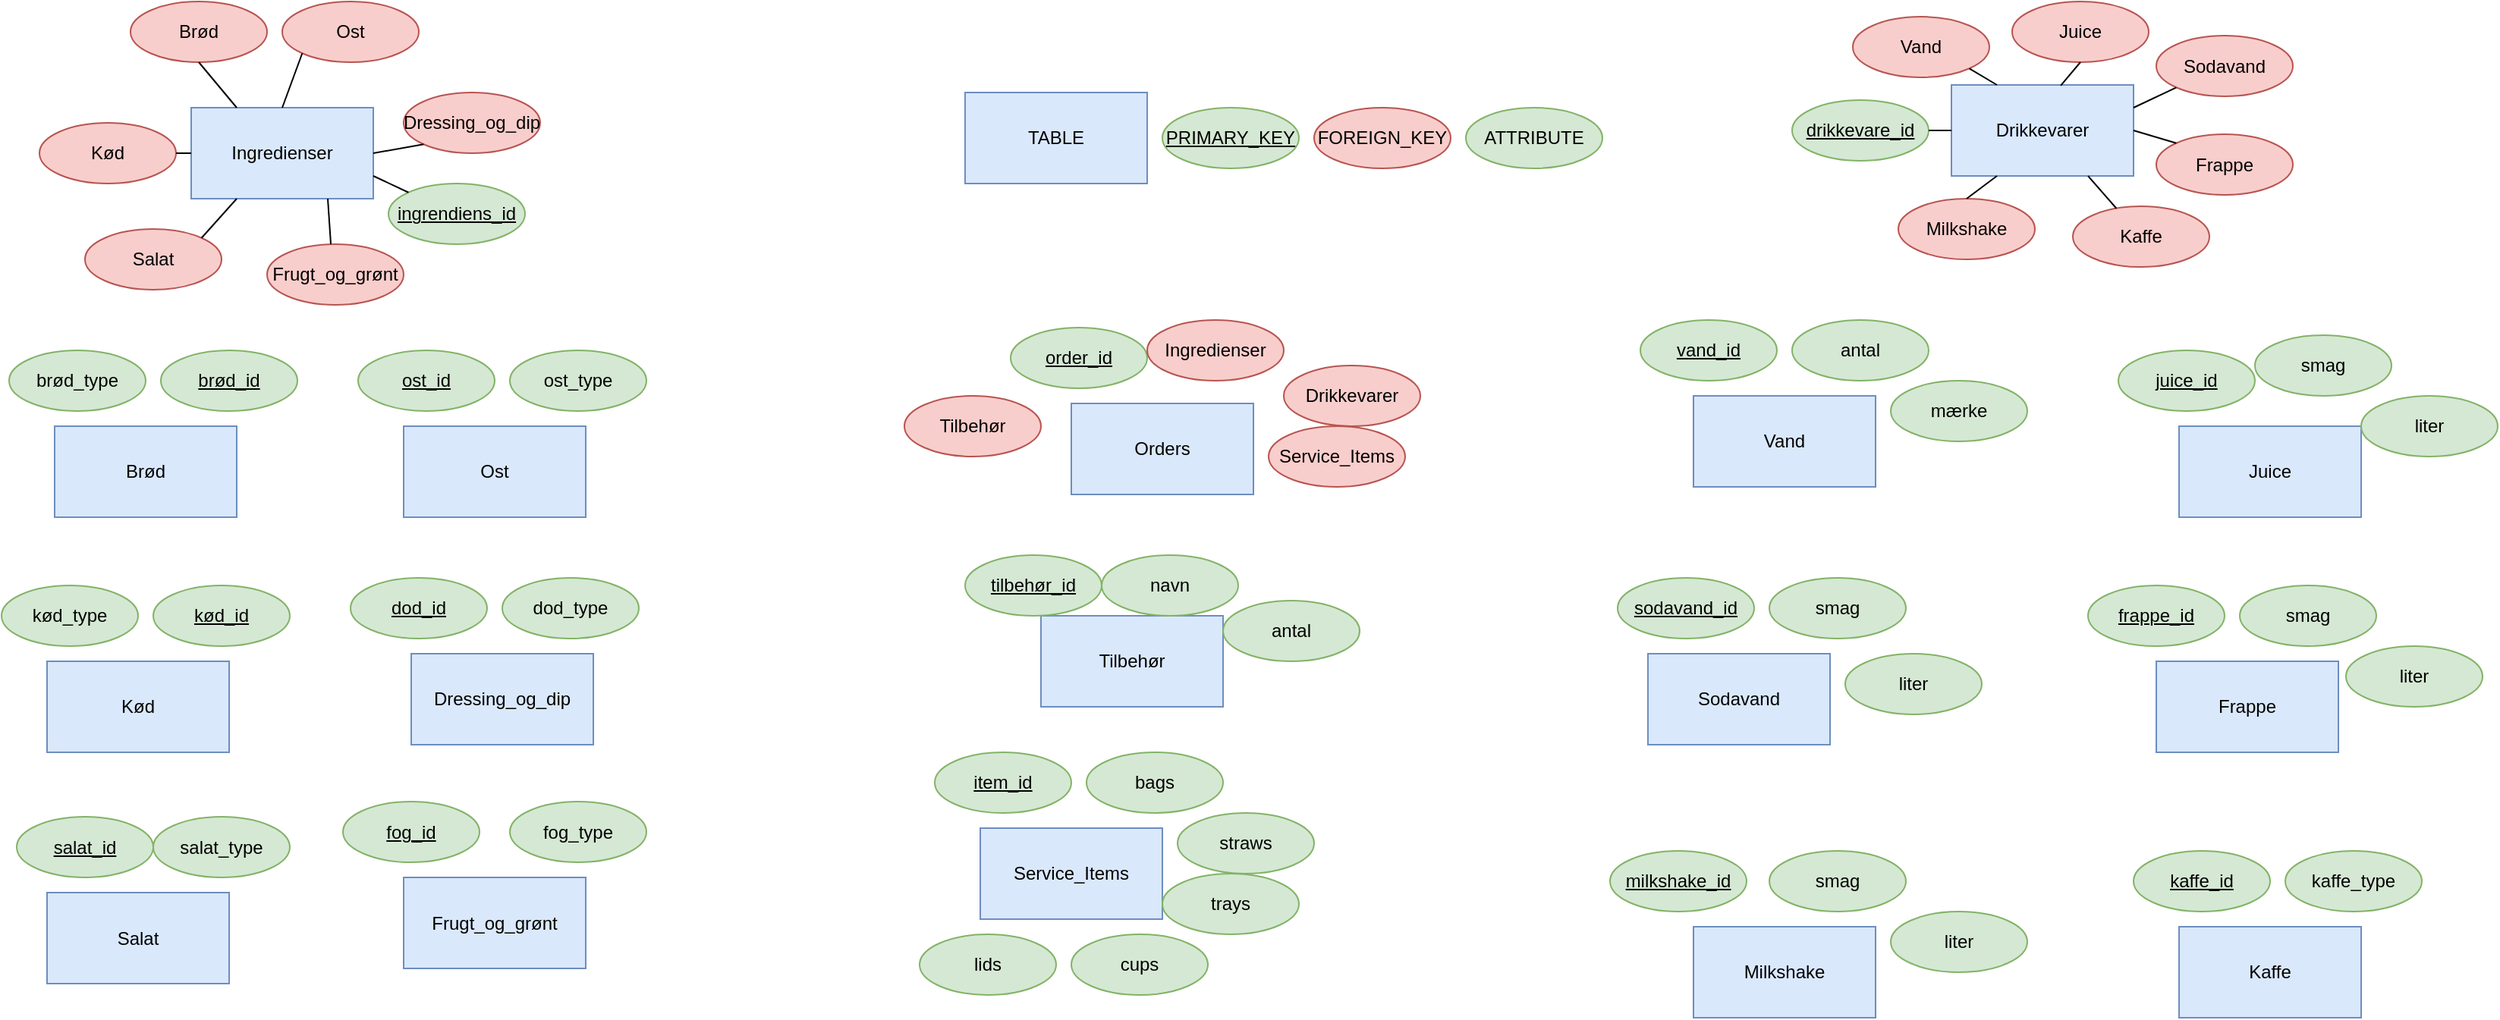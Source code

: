 <mxfile version="21.6.8" type="device">
  <diagram id="R2lEEEUBdFMjLlhIrx00" name="Page-1">
    <mxGraphModel dx="2537" dy="2029" grid="1" gridSize="10" guides="1" tooltips="1" connect="1" arrows="1" fold="1" page="1" pageScale="1" pageWidth="850" pageHeight="1100" math="0" shadow="0" extFonts="Permanent Marker^https://fonts.googleapis.com/css?family=Permanent+Marker">
      <root>
        <mxCell id="0" />
        <mxCell id="1" parent="0" />
        <mxCell id="GVv9ok4yRNijuJ_Tkm2T-1" value="Ingredienser" style="rounded=0;whiteSpace=wrap;html=1;fillColor=#dae8fc;strokeColor=#6c8ebf;" vertex="1" parent="1">
          <mxGeometry x="-260" y="-730" width="120" height="60" as="geometry" />
        </mxCell>
        <mxCell id="GVv9ok4yRNijuJ_Tkm2T-2" value="Drikkevarer" style="rounded=0;whiteSpace=wrap;html=1;fillColor=#dae8fc;strokeColor=#6c8ebf;" vertex="1" parent="1">
          <mxGeometry x="900" y="-745" width="120" height="60" as="geometry" />
        </mxCell>
        <mxCell id="GVv9ok4yRNijuJ_Tkm2T-4" value="&lt;u&gt;ingrendiens_id&lt;/u&gt;" style="ellipse;whiteSpace=wrap;html=1;fillColor=#d5e8d4;strokeColor=#82b366;" vertex="1" parent="1">
          <mxGeometry x="-130" y="-680" width="90" height="40" as="geometry" />
        </mxCell>
        <mxCell id="GVv9ok4yRNijuJ_Tkm2T-5" value="Salat" style="rounded=0;whiteSpace=wrap;html=1;fillColor=#dae8fc;strokeColor=#6c8ebf;" vertex="1" parent="1">
          <mxGeometry x="-355" y="-212.5" width="120" height="60" as="geometry" />
        </mxCell>
        <mxCell id="GVv9ok4yRNijuJ_Tkm2T-7" value="Salat" style="ellipse;whiteSpace=wrap;html=1;fillColor=#f8cecc;strokeColor=#b85450;" vertex="1" parent="1">
          <mxGeometry x="-330" y="-650" width="90" height="40" as="geometry" />
        </mxCell>
        <mxCell id="GVv9ok4yRNijuJ_Tkm2T-8" value="Frugt_og_grønt" style="ellipse;whiteSpace=wrap;html=1;fillColor=#f8cecc;strokeColor=#b85450;" vertex="1" parent="1">
          <mxGeometry x="-210" y="-640" width="90" height="40" as="geometry" />
        </mxCell>
        <mxCell id="GVv9ok4yRNijuJ_Tkm2T-9" value="Kød" style="ellipse;whiteSpace=wrap;html=1;fillColor=#f8cecc;strokeColor=#b85450;" vertex="1" parent="1">
          <mxGeometry x="-360" y="-720" width="90" height="40" as="geometry" />
        </mxCell>
        <mxCell id="GVv9ok4yRNijuJ_Tkm2T-10" value="Brød" style="ellipse;whiteSpace=wrap;html=1;fillColor=#f8cecc;strokeColor=#b85450;" vertex="1" parent="1">
          <mxGeometry x="-300" y="-800" width="90" height="40" as="geometry" />
        </mxCell>
        <mxCell id="GVv9ok4yRNijuJ_Tkm2T-12" value="Frugt_og_grønt" style="rounded=0;whiteSpace=wrap;html=1;fillColor=#dae8fc;strokeColor=#6c8ebf;" vertex="1" parent="1">
          <mxGeometry x="-120" y="-222.5" width="120" height="60" as="geometry" />
        </mxCell>
        <mxCell id="GVv9ok4yRNijuJ_Tkm2T-13" value="Kød" style="rounded=0;whiteSpace=wrap;html=1;fillColor=#dae8fc;strokeColor=#6c8ebf;" vertex="1" parent="1">
          <mxGeometry x="-355" y="-365" width="120" height="60" as="geometry" />
        </mxCell>
        <mxCell id="GVv9ok4yRNijuJ_Tkm2T-14" value="Brød" style="rounded=0;whiteSpace=wrap;html=1;fillColor=#dae8fc;strokeColor=#6c8ebf;" vertex="1" parent="1">
          <mxGeometry x="-350" y="-520" width="120" height="60" as="geometry" />
        </mxCell>
        <mxCell id="GVv9ok4yRNijuJ_Tkm2T-15" value="&lt;u&gt;brød_id&lt;/u&gt;" style="ellipse;whiteSpace=wrap;html=1;fillColor=#d5e8d4;strokeColor=#82b366;" vertex="1" parent="1">
          <mxGeometry x="-280" y="-570" width="90" height="40" as="geometry" />
        </mxCell>
        <mxCell id="GVv9ok4yRNijuJ_Tkm2T-16" value="brød_type" style="ellipse;whiteSpace=wrap;html=1;fillColor=#d5e8d4;strokeColor=#82b366;" vertex="1" parent="1">
          <mxGeometry x="-380" y="-570" width="90" height="40" as="geometry" />
        </mxCell>
        <mxCell id="GVv9ok4yRNijuJ_Tkm2T-17" value="&lt;u&gt;kød_id&lt;/u&gt;" style="ellipse;whiteSpace=wrap;html=1;fillColor=#d5e8d4;strokeColor=#82b366;" vertex="1" parent="1">
          <mxGeometry x="-285" y="-415" width="90" height="40" as="geometry" />
        </mxCell>
        <mxCell id="GVv9ok4yRNijuJ_Tkm2T-19" value="kød_type" style="ellipse;whiteSpace=wrap;html=1;fillColor=#d5e8d4;strokeColor=#82b366;" vertex="1" parent="1">
          <mxGeometry x="-385" y="-415" width="90" height="40" as="geometry" />
        </mxCell>
        <mxCell id="GVv9ok4yRNijuJ_Tkm2T-20" value="fog_type" style="ellipse;whiteSpace=wrap;html=1;fillColor=#d5e8d4;strokeColor=#82b366;" vertex="1" parent="1">
          <mxGeometry x="-50" y="-272.5" width="90" height="40" as="geometry" />
        </mxCell>
        <mxCell id="GVv9ok4yRNijuJ_Tkm2T-21" value="&lt;u&gt;fog_id&lt;/u&gt;" style="ellipse;whiteSpace=wrap;html=1;fillColor=#d5e8d4;strokeColor=#82b366;" vertex="1" parent="1">
          <mxGeometry x="-160" y="-272.5" width="90" height="40" as="geometry" />
        </mxCell>
        <mxCell id="GVv9ok4yRNijuJ_Tkm2T-22" value="&lt;u&gt;salat_id&lt;/u&gt;" style="ellipse;whiteSpace=wrap;html=1;fillColor=#d5e8d4;strokeColor=#82b366;" vertex="1" parent="1">
          <mxGeometry x="-375" y="-262.5" width="90" height="40" as="geometry" />
        </mxCell>
        <mxCell id="GVv9ok4yRNijuJ_Tkm2T-23" value="salat_type" style="ellipse;whiteSpace=wrap;html=1;fillColor=#d5e8d4;strokeColor=#82b366;" vertex="1" parent="1">
          <mxGeometry x="-285" y="-262.5" width="90" height="40" as="geometry" />
        </mxCell>
        <mxCell id="GVv9ok4yRNijuJ_Tkm2T-24" value="Ost" style="ellipse;whiteSpace=wrap;html=1;fillColor=#f8cecc;strokeColor=#b85450;" vertex="1" parent="1">
          <mxGeometry x="-200" y="-800" width="90" height="40" as="geometry" />
        </mxCell>
        <mxCell id="GVv9ok4yRNijuJ_Tkm2T-25" value="Ost" style="rounded=0;whiteSpace=wrap;html=1;fillColor=#dae8fc;strokeColor=#6c8ebf;" vertex="1" parent="1">
          <mxGeometry x="-120" y="-520" width="120" height="60" as="geometry" />
        </mxCell>
        <mxCell id="GVv9ok4yRNijuJ_Tkm2T-26" value="&lt;u&gt;ost_id&lt;/u&gt;" style="ellipse;whiteSpace=wrap;html=1;fillColor=#d5e8d4;strokeColor=#82b366;" vertex="1" parent="1">
          <mxGeometry x="-150" y="-570" width="90" height="40" as="geometry" />
        </mxCell>
        <mxCell id="GVv9ok4yRNijuJ_Tkm2T-27" value="ost_type" style="ellipse;whiteSpace=wrap;html=1;fillColor=#d5e8d4;strokeColor=#82b366;" vertex="1" parent="1">
          <mxGeometry x="-50" y="-570" width="90" height="40" as="geometry" />
        </mxCell>
        <mxCell id="GVv9ok4yRNijuJ_Tkm2T-28" value="Dressing_og_dip" style="ellipse;whiteSpace=wrap;html=1;fillColor=#f8cecc;strokeColor=#b85450;" vertex="1" parent="1">
          <mxGeometry x="-120" y="-740" width="90" height="40" as="geometry" />
        </mxCell>
        <mxCell id="GVv9ok4yRNijuJ_Tkm2T-30" value="Dressing_og_dip" style="rounded=0;whiteSpace=wrap;html=1;fillColor=#dae8fc;strokeColor=#6c8ebf;" vertex="1" parent="1">
          <mxGeometry x="-115" y="-370" width="120" height="60" as="geometry" />
        </mxCell>
        <mxCell id="GVv9ok4yRNijuJ_Tkm2T-31" value="&lt;u&gt;dod_id&lt;/u&gt;" style="ellipse;whiteSpace=wrap;html=1;fillColor=#d5e8d4;strokeColor=#82b366;" vertex="1" parent="1">
          <mxGeometry x="-155" y="-420" width="90" height="40" as="geometry" />
        </mxCell>
        <mxCell id="GVv9ok4yRNijuJ_Tkm2T-32" value="dod_type" style="ellipse;whiteSpace=wrap;html=1;fillColor=#d5e8d4;strokeColor=#82b366;" vertex="1" parent="1">
          <mxGeometry x="-55" y="-420" width="90" height="40" as="geometry" />
        </mxCell>
        <mxCell id="GVv9ok4yRNijuJ_Tkm2T-33" value="&lt;u&gt;drikkevare_id&lt;/u&gt;" style="ellipse;whiteSpace=wrap;html=1;fillColor=#d5e8d4;strokeColor=#82b366;" vertex="1" parent="1">
          <mxGeometry x="795" y="-735" width="90" height="40" as="geometry" />
        </mxCell>
        <mxCell id="GVv9ok4yRNijuJ_Tkm2T-34" value="Vand" style="ellipse;whiteSpace=wrap;html=1;fillColor=#f8cecc;strokeColor=#b85450;" vertex="1" parent="1">
          <mxGeometry x="835" y="-790" width="90" height="40" as="geometry" />
        </mxCell>
        <mxCell id="GVv9ok4yRNijuJ_Tkm2T-35" value="Juice" style="ellipse;whiteSpace=wrap;html=1;fillColor=#f8cecc;strokeColor=#b85450;" vertex="1" parent="1">
          <mxGeometry x="940" y="-800" width="90" height="40" as="geometry" />
        </mxCell>
        <mxCell id="GVv9ok4yRNijuJ_Tkm2T-36" value="Sodavand" style="ellipse;whiteSpace=wrap;html=1;fillColor=#f8cecc;strokeColor=#b85450;" vertex="1" parent="1">
          <mxGeometry x="1035" y="-777.5" width="90" height="40" as="geometry" />
        </mxCell>
        <mxCell id="GVv9ok4yRNijuJ_Tkm2T-37" value="Milkshake" style="ellipse;whiteSpace=wrap;html=1;fillColor=#f8cecc;strokeColor=#b85450;" vertex="1" parent="1">
          <mxGeometry x="865" y="-670" width="90" height="40" as="geometry" />
        </mxCell>
        <mxCell id="GVv9ok4yRNijuJ_Tkm2T-38" value="Kaffe" style="ellipse;whiteSpace=wrap;html=1;fillColor=#f8cecc;strokeColor=#b85450;" vertex="1" parent="1">
          <mxGeometry x="980" y="-665" width="90" height="40" as="geometry" />
        </mxCell>
        <mxCell id="GVv9ok4yRNijuJ_Tkm2T-39" value="Vand" style="rounded=0;whiteSpace=wrap;html=1;fillColor=#dae8fc;strokeColor=#6c8ebf;" vertex="1" parent="1">
          <mxGeometry x="730" y="-540" width="120" height="60" as="geometry" />
        </mxCell>
        <mxCell id="GVv9ok4yRNijuJ_Tkm2T-40" value="Sodavand" style="rounded=0;whiteSpace=wrap;html=1;fillColor=#dae8fc;strokeColor=#6c8ebf;" vertex="1" parent="1">
          <mxGeometry x="700" y="-370" width="120" height="60" as="geometry" />
        </mxCell>
        <mxCell id="GVv9ok4yRNijuJ_Tkm2T-41" value="Milkshake" style="rounded=0;whiteSpace=wrap;html=1;fillColor=#dae8fc;strokeColor=#6c8ebf;" vertex="1" parent="1">
          <mxGeometry x="730" y="-190" width="120" height="60" as="geometry" />
        </mxCell>
        <mxCell id="GVv9ok4yRNijuJ_Tkm2T-42" value="Kaffe" style="rounded=0;whiteSpace=wrap;html=1;fillColor=#dae8fc;strokeColor=#6c8ebf;" vertex="1" parent="1">
          <mxGeometry x="1050" y="-190" width="120" height="60" as="geometry" />
        </mxCell>
        <mxCell id="GVv9ok4yRNijuJ_Tkm2T-43" value="Juice" style="rounded=0;whiteSpace=wrap;html=1;fillColor=#dae8fc;strokeColor=#6c8ebf;" vertex="1" parent="1">
          <mxGeometry x="1050" y="-520" width="120" height="60" as="geometry" />
        </mxCell>
        <mxCell id="GVv9ok4yRNijuJ_Tkm2T-44" value="&lt;u&gt;milkshake_id&lt;/u&gt;" style="ellipse;whiteSpace=wrap;html=1;fillColor=#d5e8d4;strokeColor=#82b366;" vertex="1" parent="1">
          <mxGeometry x="675" y="-240" width="90" height="40" as="geometry" />
        </mxCell>
        <mxCell id="GVv9ok4yRNijuJ_Tkm2T-46" value="smag" style="ellipse;whiteSpace=wrap;html=1;fillColor=#d5e8d4;strokeColor=#82b366;" vertex="1" parent="1">
          <mxGeometry x="780" y="-240" width="90" height="40" as="geometry" />
        </mxCell>
        <mxCell id="GVv9ok4yRNijuJ_Tkm2T-47" value="&lt;u&gt;sodavand_id&lt;/u&gt;" style="ellipse;whiteSpace=wrap;html=1;fillColor=#d5e8d4;strokeColor=#82b366;" vertex="1" parent="1">
          <mxGeometry x="680" y="-420" width="90" height="40" as="geometry" />
        </mxCell>
        <mxCell id="GVv9ok4yRNijuJ_Tkm2T-48" value="smag" style="ellipse;whiteSpace=wrap;html=1;fillColor=#d5e8d4;strokeColor=#82b366;" vertex="1" parent="1">
          <mxGeometry x="780" y="-420" width="90" height="40" as="geometry" />
        </mxCell>
        <mxCell id="GVv9ok4yRNijuJ_Tkm2T-49" value="Frappe" style="ellipse;whiteSpace=wrap;html=1;fillColor=#f8cecc;strokeColor=#b85450;" vertex="1" parent="1">
          <mxGeometry x="1035" y="-712.5" width="90" height="40" as="geometry" />
        </mxCell>
        <mxCell id="GVv9ok4yRNijuJ_Tkm2T-50" value="Frappe" style="rounded=0;whiteSpace=wrap;html=1;fillColor=#dae8fc;strokeColor=#6c8ebf;" vertex="1" parent="1">
          <mxGeometry x="1035" y="-365" width="120" height="60" as="geometry" />
        </mxCell>
        <mxCell id="GVv9ok4yRNijuJ_Tkm2T-51" value="&lt;u&gt;frappe_id&lt;/u&gt;" style="ellipse;whiteSpace=wrap;html=1;fillColor=#d5e8d4;strokeColor=#82b366;" vertex="1" parent="1">
          <mxGeometry x="990" y="-415" width="90" height="40" as="geometry" />
        </mxCell>
        <mxCell id="GVv9ok4yRNijuJ_Tkm2T-52" value="smag" style="ellipse;whiteSpace=wrap;html=1;fillColor=#d5e8d4;strokeColor=#82b366;" vertex="1" parent="1">
          <mxGeometry x="1090" y="-415" width="90" height="40" as="geometry" />
        </mxCell>
        <mxCell id="GVv9ok4yRNijuJ_Tkm2T-53" value="liter" style="ellipse;whiteSpace=wrap;html=1;fillColor=#d5e8d4;strokeColor=#82b366;" vertex="1" parent="1">
          <mxGeometry x="860" y="-200" width="90" height="40" as="geometry" />
        </mxCell>
        <mxCell id="GVv9ok4yRNijuJ_Tkm2T-54" value="liter" style="ellipse;whiteSpace=wrap;html=1;fillColor=#d5e8d4;strokeColor=#82b366;" vertex="1" parent="1">
          <mxGeometry x="830" y="-370" width="90" height="40" as="geometry" />
        </mxCell>
        <mxCell id="GVv9ok4yRNijuJ_Tkm2T-55" value="liter" style="ellipse;whiteSpace=wrap;html=1;fillColor=#d5e8d4;strokeColor=#82b366;" vertex="1" parent="1">
          <mxGeometry x="1160" y="-375" width="90" height="40" as="geometry" />
        </mxCell>
        <mxCell id="GVv9ok4yRNijuJ_Tkm2T-56" value="&lt;u&gt;vand_id&lt;/u&gt;" style="ellipse;whiteSpace=wrap;html=1;fillColor=#d5e8d4;strokeColor=#82b366;" vertex="1" parent="1">
          <mxGeometry x="695" y="-590" width="90" height="40" as="geometry" />
        </mxCell>
        <mxCell id="GVv9ok4yRNijuJ_Tkm2T-57" value="antal" style="ellipse;whiteSpace=wrap;html=1;fillColor=#d5e8d4;strokeColor=#82b366;" vertex="1" parent="1">
          <mxGeometry x="795" y="-590" width="90" height="40" as="geometry" />
        </mxCell>
        <mxCell id="GVv9ok4yRNijuJ_Tkm2T-58" value="&lt;u&gt;juice_id&lt;/u&gt;" style="ellipse;whiteSpace=wrap;html=1;fillColor=#d5e8d4;strokeColor=#82b366;" vertex="1" parent="1">
          <mxGeometry x="1010" y="-570" width="90" height="40" as="geometry" />
        </mxCell>
        <mxCell id="GVv9ok4yRNijuJ_Tkm2T-59" value="smag" style="ellipse;whiteSpace=wrap;html=1;fillColor=#d5e8d4;strokeColor=#82b366;" vertex="1" parent="1">
          <mxGeometry x="1100" y="-580" width="90" height="40" as="geometry" />
        </mxCell>
        <mxCell id="GVv9ok4yRNijuJ_Tkm2T-60" value="liter" style="ellipse;whiteSpace=wrap;html=1;fillColor=#d5e8d4;strokeColor=#82b366;" vertex="1" parent="1">
          <mxGeometry x="1170" y="-540" width="90" height="40" as="geometry" />
        </mxCell>
        <mxCell id="GVv9ok4yRNijuJ_Tkm2T-61" value="&lt;u&gt;kaffe_id&lt;/u&gt;" style="ellipse;whiteSpace=wrap;html=1;fillColor=#d5e8d4;strokeColor=#82b366;" vertex="1" parent="1">
          <mxGeometry x="1020" y="-240" width="90" height="40" as="geometry" />
        </mxCell>
        <mxCell id="GVv9ok4yRNijuJ_Tkm2T-62" value="kaffe_type" style="ellipse;whiteSpace=wrap;html=1;fillColor=#d5e8d4;strokeColor=#82b366;" vertex="1" parent="1">
          <mxGeometry x="1120" y="-240" width="90" height="40" as="geometry" />
        </mxCell>
        <mxCell id="GVv9ok4yRNijuJ_Tkm2T-63" value="Service_Items" style="rounded=0;whiteSpace=wrap;html=1;fillColor=#dae8fc;strokeColor=#6c8ebf;" vertex="1" parent="1">
          <mxGeometry x="260" y="-255" width="120" height="60" as="geometry" />
        </mxCell>
        <mxCell id="GVv9ok4yRNijuJ_Tkm2T-64" value="&lt;u&gt;item_id&lt;/u&gt;" style="ellipse;whiteSpace=wrap;html=1;fillColor=#d5e8d4;strokeColor=#82b366;" vertex="1" parent="1">
          <mxGeometry x="230" y="-305" width="90" height="40" as="geometry" />
        </mxCell>
        <mxCell id="GVv9ok4yRNijuJ_Tkm2T-65" value="bags" style="ellipse;whiteSpace=wrap;html=1;fillColor=#d5e8d4;strokeColor=#82b366;" vertex="1" parent="1">
          <mxGeometry x="330" y="-305" width="90" height="40" as="geometry" />
        </mxCell>
        <mxCell id="GVv9ok4yRNijuJ_Tkm2T-66" value="straws" style="ellipse;whiteSpace=wrap;html=1;fillColor=#d5e8d4;strokeColor=#82b366;" vertex="1" parent="1">
          <mxGeometry x="390" y="-265" width="90" height="40" as="geometry" />
        </mxCell>
        <mxCell id="GVv9ok4yRNijuJ_Tkm2T-67" value="cups" style="ellipse;whiteSpace=wrap;html=1;fillColor=#d5e8d4;strokeColor=#82b366;" vertex="1" parent="1">
          <mxGeometry x="320" y="-185" width="90" height="40" as="geometry" />
        </mxCell>
        <mxCell id="GVv9ok4yRNijuJ_Tkm2T-68" value="lids" style="ellipse;whiteSpace=wrap;html=1;fillColor=#d5e8d4;strokeColor=#82b366;" vertex="1" parent="1">
          <mxGeometry x="220" y="-185" width="90" height="40" as="geometry" />
        </mxCell>
        <mxCell id="GVv9ok4yRNijuJ_Tkm2T-69" value="trays" style="ellipse;whiteSpace=wrap;html=1;fillColor=#d5e8d4;strokeColor=#82b366;" vertex="1" parent="1">
          <mxGeometry x="380" y="-225" width="90" height="40" as="geometry" />
        </mxCell>
        <mxCell id="GVv9ok4yRNijuJ_Tkm2T-70" value="Tilbehør" style="rounded=0;whiteSpace=wrap;html=1;fillColor=#dae8fc;strokeColor=#6c8ebf;" vertex="1" parent="1">
          <mxGeometry x="300" y="-395" width="120" height="60" as="geometry" />
        </mxCell>
        <mxCell id="GVv9ok4yRNijuJ_Tkm2T-71" value="&lt;u&gt;tilbehør_id&lt;/u&gt;" style="ellipse;whiteSpace=wrap;html=1;fillColor=#d5e8d4;strokeColor=#82b366;" vertex="1" parent="1">
          <mxGeometry x="250" y="-435" width="90" height="40" as="geometry" />
        </mxCell>
        <mxCell id="GVv9ok4yRNijuJ_Tkm2T-73" value="navn" style="ellipse;whiteSpace=wrap;html=1;fillColor=#d5e8d4;strokeColor=#82b366;" vertex="1" parent="1">
          <mxGeometry x="340" y="-435" width="90" height="40" as="geometry" />
        </mxCell>
        <mxCell id="GVv9ok4yRNijuJ_Tkm2T-74" value="antal" style="ellipse;whiteSpace=wrap;html=1;fillColor=#d5e8d4;strokeColor=#82b366;" vertex="1" parent="1">
          <mxGeometry x="420" y="-405" width="90" height="40" as="geometry" />
        </mxCell>
        <mxCell id="GVv9ok4yRNijuJ_Tkm2T-75" value="mærke" style="ellipse;whiteSpace=wrap;html=1;fillColor=#d5e8d4;strokeColor=#82b366;" vertex="1" parent="1">
          <mxGeometry x="860" y="-550" width="90" height="40" as="geometry" />
        </mxCell>
        <mxCell id="GVv9ok4yRNijuJ_Tkm2T-77" value="Orders" style="rounded=0;whiteSpace=wrap;html=1;fillColor=#dae8fc;strokeColor=#6c8ebf;" vertex="1" parent="1">
          <mxGeometry x="320" y="-535" width="120" height="60" as="geometry" />
        </mxCell>
        <mxCell id="GVv9ok4yRNijuJ_Tkm2T-78" value="&lt;u&gt;order_id&lt;/u&gt;" style="ellipse;whiteSpace=wrap;html=1;fillColor=#d5e8d4;strokeColor=#82b366;" vertex="1" parent="1">
          <mxGeometry x="280" y="-585" width="90" height="40" as="geometry" />
        </mxCell>
        <mxCell id="GVv9ok4yRNijuJ_Tkm2T-79" value="" style="endArrow=none;html=1;rounded=0;exitX=0.5;exitY=1;exitDx=0;exitDy=0;entryX=0.25;entryY=0;entryDx=0;entryDy=0;" edge="1" parent="1" source="GVv9ok4yRNijuJ_Tkm2T-10" target="GVv9ok4yRNijuJ_Tkm2T-1">
          <mxGeometry width="50" height="50" relative="1" as="geometry">
            <mxPoint x="240" y="-650" as="sourcePoint" />
            <mxPoint x="290" y="-700" as="targetPoint" />
          </mxGeometry>
        </mxCell>
        <mxCell id="GVv9ok4yRNijuJ_Tkm2T-80" value="" style="endArrow=none;html=1;rounded=0;exitX=0;exitY=1;exitDx=0;exitDy=0;entryX=0.5;entryY=0;entryDx=0;entryDy=0;" edge="1" parent="1" source="GVv9ok4yRNijuJ_Tkm2T-24" target="GVv9ok4yRNijuJ_Tkm2T-1">
          <mxGeometry width="50" height="50" relative="1" as="geometry">
            <mxPoint x="-245" y="-750" as="sourcePoint" />
            <mxPoint x="-220" y="-720" as="targetPoint" />
          </mxGeometry>
        </mxCell>
        <mxCell id="GVv9ok4yRNijuJ_Tkm2T-81" value="" style="endArrow=none;html=1;rounded=0;exitX=0;exitY=0;exitDx=0;exitDy=0;entryX=1;entryY=0.75;entryDx=0;entryDy=0;" edge="1" parent="1" source="GVv9ok4yRNijuJ_Tkm2T-4" target="GVv9ok4yRNijuJ_Tkm2T-1">
          <mxGeometry width="50" height="50" relative="1" as="geometry">
            <mxPoint x="-235" y="-740" as="sourcePoint" />
            <mxPoint x="-210" y="-710" as="targetPoint" />
          </mxGeometry>
        </mxCell>
        <mxCell id="GVv9ok4yRNijuJ_Tkm2T-82" value="" style="endArrow=none;html=1;rounded=0;exitX=0.75;exitY=1;exitDx=0;exitDy=0;entryX=0.578;entryY=0;entryDx=0;entryDy=0;entryPerimeter=0;" edge="1" parent="1" source="GVv9ok4yRNijuJ_Tkm2T-1">
          <mxGeometry width="50" height="50" relative="1" as="geometry">
            <mxPoint x="-225" y="-730" as="sourcePoint" />
            <mxPoint x="-167.98" y="-640" as="targetPoint" />
          </mxGeometry>
        </mxCell>
        <mxCell id="GVv9ok4yRNijuJ_Tkm2T-83" value="" style="endArrow=none;html=1;rounded=0;exitX=0.25;exitY=1;exitDx=0;exitDy=0;entryX=1;entryY=0;entryDx=0;entryDy=0;" edge="1" parent="1" source="GVv9ok4yRNijuJ_Tkm2T-1" target="GVv9ok4yRNijuJ_Tkm2T-7">
          <mxGeometry width="50" height="50" relative="1" as="geometry">
            <mxPoint x="-215" y="-720" as="sourcePoint" />
            <mxPoint x="-190" y="-690" as="targetPoint" />
          </mxGeometry>
        </mxCell>
        <mxCell id="GVv9ok4yRNijuJ_Tkm2T-84" value="" style="endArrow=none;html=1;rounded=0;exitX=1;exitY=0.5;exitDx=0;exitDy=0;entryX=0;entryY=0.5;entryDx=0;entryDy=0;" edge="1" parent="1" source="GVv9ok4yRNijuJ_Tkm2T-9" target="GVv9ok4yRNijuJ_Tkm2T-1">
          <mxGeometry width="50" height="50" relative="1" as="geometry">
            <mxPoint x="-205" y="-710" as="sourcePoint" />
            <mxPoint x="-180" y="-680" as="targetPoint" />
          </mxGeometry>
        </mxCell>
        <mxCell id="GVv9ok4yRNijuJ_Tkm2T-85" value="" style="endArrow=none;html=1;rounded=0;exitX=1;exitY=0.5;exitDx=0;exitDy=0;entryX=0;entryY=1;entryDx=0;entryDy=0;" edge="1" parent="1" source="GVv9ok4yRNijuJ_Tkm2T-1" target="GVv9ok4yRNijuJ_Tkm2T-28">
          <mxGeometry width="50" height="50" relative="1" as="geometry">
            <mxPoint x="-195" y="-700" as="sourcePoint" />
            <mxPoint x="-170" y="-670" as="targetPoint" />
          </mxGeometry>
        </mxCell>
        <mxCell id="GVv9ok4yRNijuJ_Tkm2T-86" value="TABLE" style="rounded=0;whiteSpace=wrap;html=1;fillColor=#dae8fc;strokeColor=#6c8ebf;" vertex="1" parent="1">
          <mxGeometry x="250" y="-740" width="120" height="60" as="geometry" />
        </mxCell>
        <mxCell id="GVv9ok4yRNijuJ_Tkm2T-87" value="&lt;u&gt;PRIMARY_KEY&lt;/u&gt;" style="ellipse;whiteSpace=wrap;html=1;fillColor=#d5e8d4;strokeColor=#82b366;" vertex="1" parent="1">
          <mxGeometry x="380" y="-730" width="90" height="40" as="geometry" />
        </mxCell>
        <mxCell id="GVv9ok4yRNijuJ_Tkm2T-88" value="ATTRIBUTE" style="ellipse;whiteSpace=wrap;html=1;fillColor=#d5e8d4;strokeColor=#82b366;" vertex="1" parent="1">
          <mxGeometry x="580" y="-730" width="90" height="40" as="geometry" />
        </mxCell>
        <mxCell id="GVv9ok4yRNijuJ_Tkm2T-89" value="FOREIGN_KEY" style="ellipse;whiteSpace=wrap;html=1;fillColor=#f8cecc;strokeColor=#b85450;" vertex="1" parent="1">
          <mxGeometry x="480" y="-730" width="90" height="40" as="geometry" />
        </mxCell>
        <mxCell id="GVv9ok4yRNijuJ_Tkm2T-91" value="" style="endArrow=none;html=1;rounded=0;exitX=0.5;exitY=1;exitDx=0;exitDy=0;entryX=0.6;entryY=0.008;entryDx=0;entryDy=0;entryPerimeter=0;" edge="1" parent="1" source="GVv9ok4yRNijuJ_Tkm2T-35" target="GVv9ok4yRNijuJ_Tkm2T-2">
          <mxGeometry width="50" height="50" relative="1" as="geometry">
            <mxPoint x="985" y="-762.5" as="sourcePoint" />
            <mxPoint x="102.02" y="-1092.5" as="targetPoint" />
          </mxGeometry>
        </mxCell>
        <mxCell id="GVv9ok4yRNijuJ_Tkm2T-92" value="" style="endArrow=none;html=1;rounded=0;exitX=1;exitY=1;exitDx=0;exitDy=0;entryX=0.25;entryY=0;entryDx=0;entryDy=0;" edge="1" parent="1" source="GVv9ok4yRNijuJ_Tkm2T-34" target="GVv9ok4yRNijuJ_Tkm2T-2">
          <mxGeometry width="50" height="50" relative="1" as="geometry">
            <mxPoint x="995" y="-752.5" as="sourcePoint" />
            <mxPoint x="982" y="-734.5" as="targetPoint" />
          </mxGeometry>
        </mxCell>
        <mxCell id="GVv9ok4yRNijuJ_Tkm2T-93" value="" style="endArrow=none;html=1;rounded=0;exitX=0;exitY=1;exitDx=0;exitDy=0;entryX=1;entryY=0.25;entryDx=0;entryDy=0;" edge="1" parent="1" source="GVv9ok4yRNijuJ_Tkm2T-36" target="GVv9ok4yRNijuJ_Tkm2T-2">
          <mxGeometry width="50" height="50" relative="1" as="geometry">
            <mxPoint x="1005" y="-742.5" as="sourcePoint" />
            <mxPoint x="992" y="-724.5" as="targetPoint" />
          </mxGeometry>
        </mxCell>
        <mxCell id="GVv9ok4yRNijuJ_Tkm2T-94" value="" style="endArrow=none;html=1;rounded=0;exitX=0;exitY=0;exitDx=0;exitDy=0;entryX=1;entryY=0.5;entryDx=0;entryDy=0;" edge="1" parent="1" source="GVv9ok4yRNijuJ_Tkm2T-49" target="GVv9ok4yRNijuJ_Tkm2T-2">
          <mxGeometry width="50" height="50" relative="1" as="geometry">
            <mxPoint x="1015" y="-732.5" as="sourcePoint" />
            <mxPoint x="1080" y="-712.5" as="targetPoint" />
          </mxGeometry>
        </mxCell>
        <mxCell id="GVv9ok4yRNijuJ_Tkm2T-96" value="" style="endArrow=none;html=1;rounded=0;entryX=0.75;entryY=1;entryDx=0;entryDy=0;" edge="1" parent="1" source="GVv9ok4yRNijuJ_Tkm2T-38" target="GVv9ok4yRNijuJ_Tkm2T-2">
          <mxGeometry width="50" height="50" relative="1" as="geometry">
            <mxPoint x="1025" y="-722.5" as="sourcePoint" />
            <mxPoint x="1012" y="-704.5" as="targetPoint" />
          </mxGeometry>
        </mxCell>
        <mxCell id="GVv9ok4yRNijuJ_Tkm2T-97" value="" style="endArrow=none;html=1;rounded=0;exitX=0.25;exitY=1;exitDx=0;exitDy=0;entryX=0.5;entryY=0;entryDx=0;entryDy=0;" edge="1" parent="1" source="GVv9ok4yRNijuJ_Tkm2T-2" target="GVv9ok4yRNijuJ_Tkm2T-37">
          <mxGeometry width="50" height="50" relative="1" as="geometry">
            <mxPoint x="1035" y="-712.5" as="sourcePoint" />
            <mxPoint x="1022" y="-694.5" as="targetPoint" />
          </mxGeometry>
        </mxCell>
        <mxCell id="GVv9ok4yRNijuJ_Tkm2T-98" value="" style="endArrow=none;html=1;rounded=0;exitX=0;exitY=0.5;exitDx=0;exitDy=0;entryX=1;entryY=0.5;entryDx=0;entryDy=0;" edge="1" parent="1" source="GVv9ok4yRNijuJ_Tkm2T-2" target="GVv9ok4yRNijuJ_Tkm2T-33">
          <mxGeometry width="50" height="50" relative="1" as="geometry">
            <mxPoint x="1045" y="-702.5" as="sourcePoint" />
            <mxPoint x="1032" y="-684.5" as="targetPoint" />
          </mxGeometry>
        </mxCell>
        <mxCell id="GVv9ok4yRNijuJ_Tkm2T-101" value="Ingredienser" style="ellipse;whiteSpace=wrap;html=1;fillColor=#f8cecc;strokeColor=#b85450;" vertex="1" parent="1">
          <mxGeometry x="370" y="-590" width="90" height="40" as="geometry" />
        </mxCell>
        <mxCell id="GVv9ok4yRNijuJ_Tkm2T-102" value="Drikkevarer" style="ellipse;whiteSpace=wrap;html=1;fillColor=#f8cecc;strokeColor=#b85450;" vertex="1" parent="1">
          <mxGeometry x="460" y="-560" width="90" height="40" as="geometry" />
        </mxCell>
        <mxCell id="GVv9ok4yRNijuJ_Tkm2T-103" value="Service_Items" style="ellipse;whiteSpace=wrap;html=1;fillColor=#f8cecc;strokeColor=#b85450;" vertex="1" parent="1">
          <mxGeometry x="450" y="-520" width="90" height="40" as="geometry" />
        </mxCell>
        <mxCell id="GVv9ok4yRNijuJ_Tkm2T-104" value="Tilbehør" style="ellipse;whiteSpace=wrap;html=1;fillColor=#f8cecc;strokeColor=#b85450;" vertex="1" parent="1">
          <mxGeometry x="210" y="-540" width="90" height="40" as="geometry" />
        </mxCell>
      </root>
    </mxGraphModel>
  </diagram>
</mxfile>
